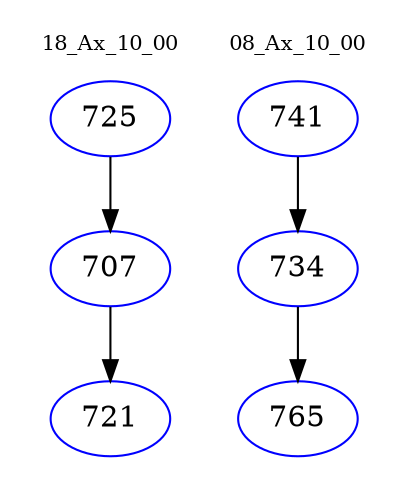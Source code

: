 digraph{
subgraph cluster_0 {
color = white
label = "18_Ax_10_00";
fontsize=10;
T0_725 [label="725", color="blue"]
T0_725 -> T0_707 [color="black"]
T0_707 [label="707", color="blue"]
T0_707 -> T0_721 [color="black"]
T0_721 [label="721", color="blue"]
}
subgraph cluster_1 {
color = white
label = "08_Ax_10_00";
fontsize=10;
T1_741 [label="741", color="blue"]
T1_741 -> T1_734 [color="black"]
T1_734 [label="734", color="blue"]
T1_734 -> T1_765 [color="black"]
T1_765 [label="765", color="blue"]
}
}
